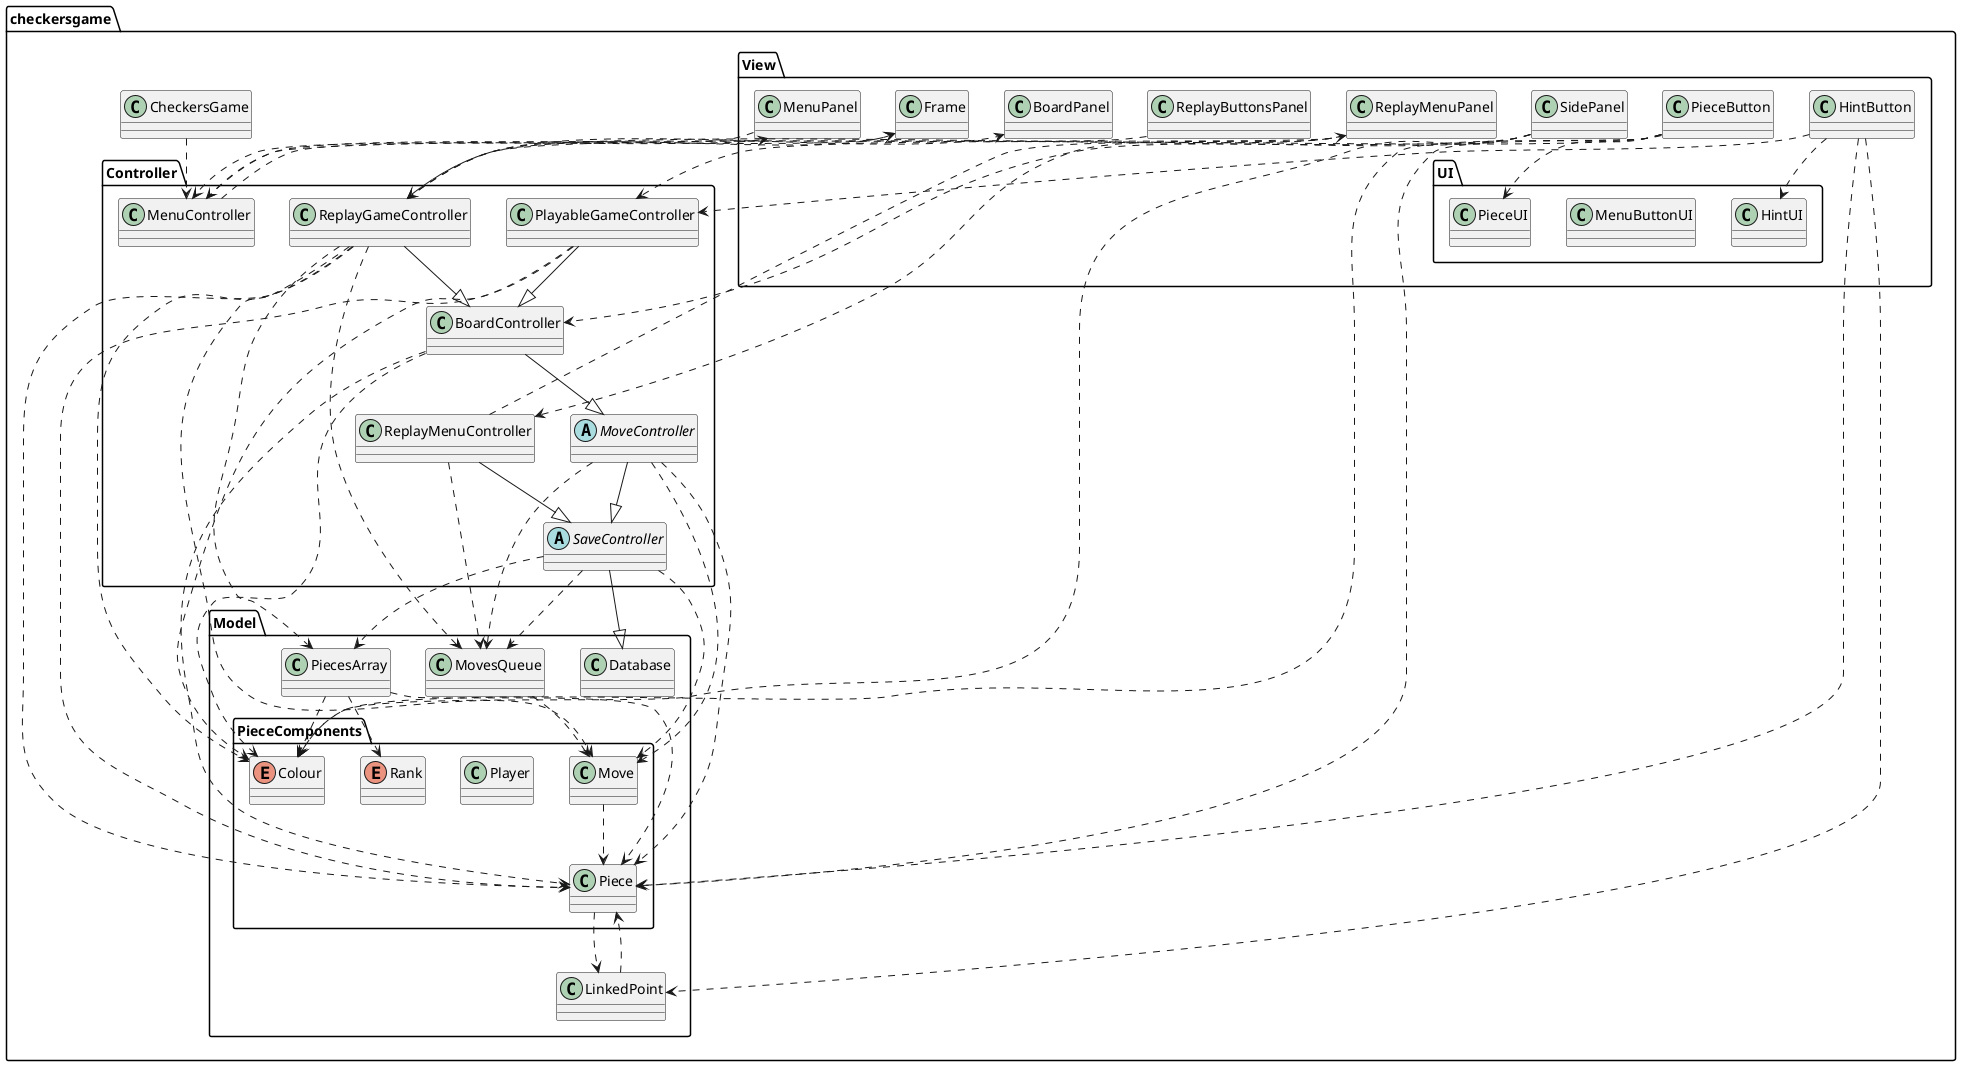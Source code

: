 @startuml
abstract class checkersgame.Controller.MoveController
abstract class checkersgame.Controller.SaveController
class checkersgame.CheckersGame
class checkersgame.Controller.BoardController
class checkersgame.Controller.MenuController
class checkersgame.Controller.PlayableGameController
class checkersgame.Controller.ReplayGameController
class checkersgame.Controller.ReplayMenuController
class checkersgame.Model.Database
class checkersgame.Model.LinkedPoint
class checkersgame.Model.MovesQueue
class checkersgame.Model.PieceComponents.Move
class checkersgame.Model.PieceComponents.Piece
class checkersgame.Model.PieceComponents.Player
class checkersgame.Model.PiecesArray
class checkersgame.View.BoardPanel
class checkersgame.View.Frame
class checkersgame.View.HintButton
class checkersgame.View.MenuPanel
class checkersgame.View.PieceButton
class checkersgame.View.ReplayButtonsPanel
class checkersgame.View.ReplayMenuPanel
class checkersgame.View.SidePanel
class checkersgame.View.UI.HintUI
class checkersgame.View.UI.MenuButtonUI
class checkersgame.View.UI.PieceUI
enum checkersgame.Model.PieceComponents.Colour
enum checkersgame.Model.PieceComponents.Rank
checkersgame.Controller.MoveController --|> checkersgame.Controller.SaveController
checkersgame.Controller.MoveController ..> checkersgame.Model.MovesQueue
checkersgame.Controller.MoveController ..> checkersgame.Model.PieceComponents.Move
checkersgame.Controller.MoveController ..> checkersgame.Model.PieceComponents.Piece
checkersgame.Controller.SaveController --|> checkersgame.Model.Database
checkersgame.Controller.SaveController ..> checkersgame.Model.MovesQueue
checkersgame.Controller.SaveController ..> checkersgame.Model.PieceComponents.Move
checkersgame.Controller.SaveController ..> checkersgame.Model.PiecesArray
checkersgame.CheckersGame ..> checkersgame.Controller.MenuController
checkersgame.Controller.BoardController --|> checkersgame.Controller.MoveController
checkersgame.Controller.BoardController ..> checkersgame.Model.PieceComponents.Piece
checkersgame.Controller.BoardController ..> checkersgame.Model.PieceComponents.Colour
checkersgame.Controller.MenuController ..> checkersgame.View.Frame
checkersgame.Controller.MenuController ..> checkersgame.View.MenuPanel
checkersgame.Controller.PlayableGameController --|> checkersgame.Controller.BoardController
checkersgame.Controller.PlayableGameController ..> checkersgame.Model.PieceComponents.Piece
checkersgame.Controller.PlayableGameController ..> checkersgame.Model.PieceComponents.Colour
checkersgame.Controller.ReplayGameController --|> checkersgame.Controller.BoardController
checkersgame.Controller.ReplayGameController ..> checkersgame.Model.MovesQueue
checkersgame.Controller.ReplayGameController ..> checkersgame.Model.PieceComponents.Move
checkersgame.Controller.ReplayGameController ..> checkersgame.Model.PieceComponents.Piece
checkersgame.Controller.ReplayGameController ..> checkersgame.Model.PiecesArray
checkersgame.Controller.ReplayGameController ..> checkersgame.View.BoardPanel
checkersgame.Controller.ReplayGameController ..> checkersgame.View.Frame
checkersgame.Controller.ReplayGameController ..> checkersgame.Model.PieceComponents.Colour
checkersgame.Controller.ReplayMenuController --|> checkersgame.Controller.SaveController
checkersgame.Controller.ReplayMenuController ..> checkersgame.Model.MovesQueue
checkersgame.Controller.ReplayMenuController ..> checkersgame.View.ReplayMenuPanel
checkersgame.Model.LinkedPoint ..> checkersgame.Model.PieceComponents.Piece
checkersgame.Model.MovesQueue ..> checkersgame.Model.PieceComponents.Move
checkersgame.Model.PieceComponents.Move ..> checkersgame.Model.PieceComponents.Piece
checkersgame.Model.PieceComponents.Piece ..> checkersgame.Model.LinkedPoint
checkersgame.Model.PiecesArray ..> checkersgame.Model.PieceComponents.Piece
checkersgame.Model.PiecesArray ..> checkersgame.Model.PieceComponents.Colour
checkersgame.Model.PiecesArray ..> checkersgame.Model.PieceComponents.Rank
checkersgame.View.HintButton ..> checkersgame.Controller.PlayableGameController
checkersgame.View.HintButton ..> checkersgame.Model.LinkedPoint
checkersgame.View.HintButton ..> checkersgame.Model.PieceComponents.Piece
checkersgame.View.HintButton ..> checkersgame.View.UI.HintUI
checkersgame.View.MenuPanel ..> checkersgame.Controller.MenuController
checkersgame.View.PieceButton ..> checkersgame.Controller.PlayableGameController
checkersgame.View.PieceButton ..> checkersgame.Model.PieceComponents.Piece
checkersgame.View.PieceButton ..> checkersgame.View.UI.PieceUI
checkersgame.View.PieceButton ..> checkersgame.Model.PieceComponents.Colour
checkersgame.View.ReplayButtonsPanel ..> checkersgame.Controller.ReplayGameController
checkersgame.View.ReplayMenuPanel ..> checkersgame.Controller.MenuController
checkersgame.View.ReplayMenuPanel ..> checkersgame.Controller.ReplayMenuController
checkersgame.View.SidePanel ..> checkersgame.Controller.BoardController
checkersgame.View.SidePanel ..> checkersgame.Controller.ReplayGameController
checkersgame.View.SidePanel ..> checkersgame.Model.PieceComponents.Colour
@enduml
